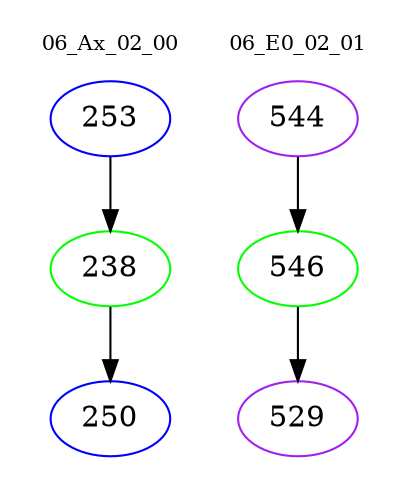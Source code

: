 digraph{
subgraph cluster_0 {
color = white
label = "06_Ax_02_00";
fontsize=10;
T0_253 [label="253", color="blue"]
T0_253 -> T0_238 [color="black"]
T0_238 [label="238", color="green"]
T0_238 -> T0_250 [color="black"]
T0_250 [label="250", color="blue"]
}
subgraph cluster_1 {
color = white
label = "06_E0_02_01";
fontsize=10;
T1_544 [label="544", color="purple"]
T1_544 -> T1_546 [color="black"]
T1_546 [label="546", color="green"]
T1_546 -> T1_529 [color="black"]
T1_529 [label="529", color="purple"]
}
}
